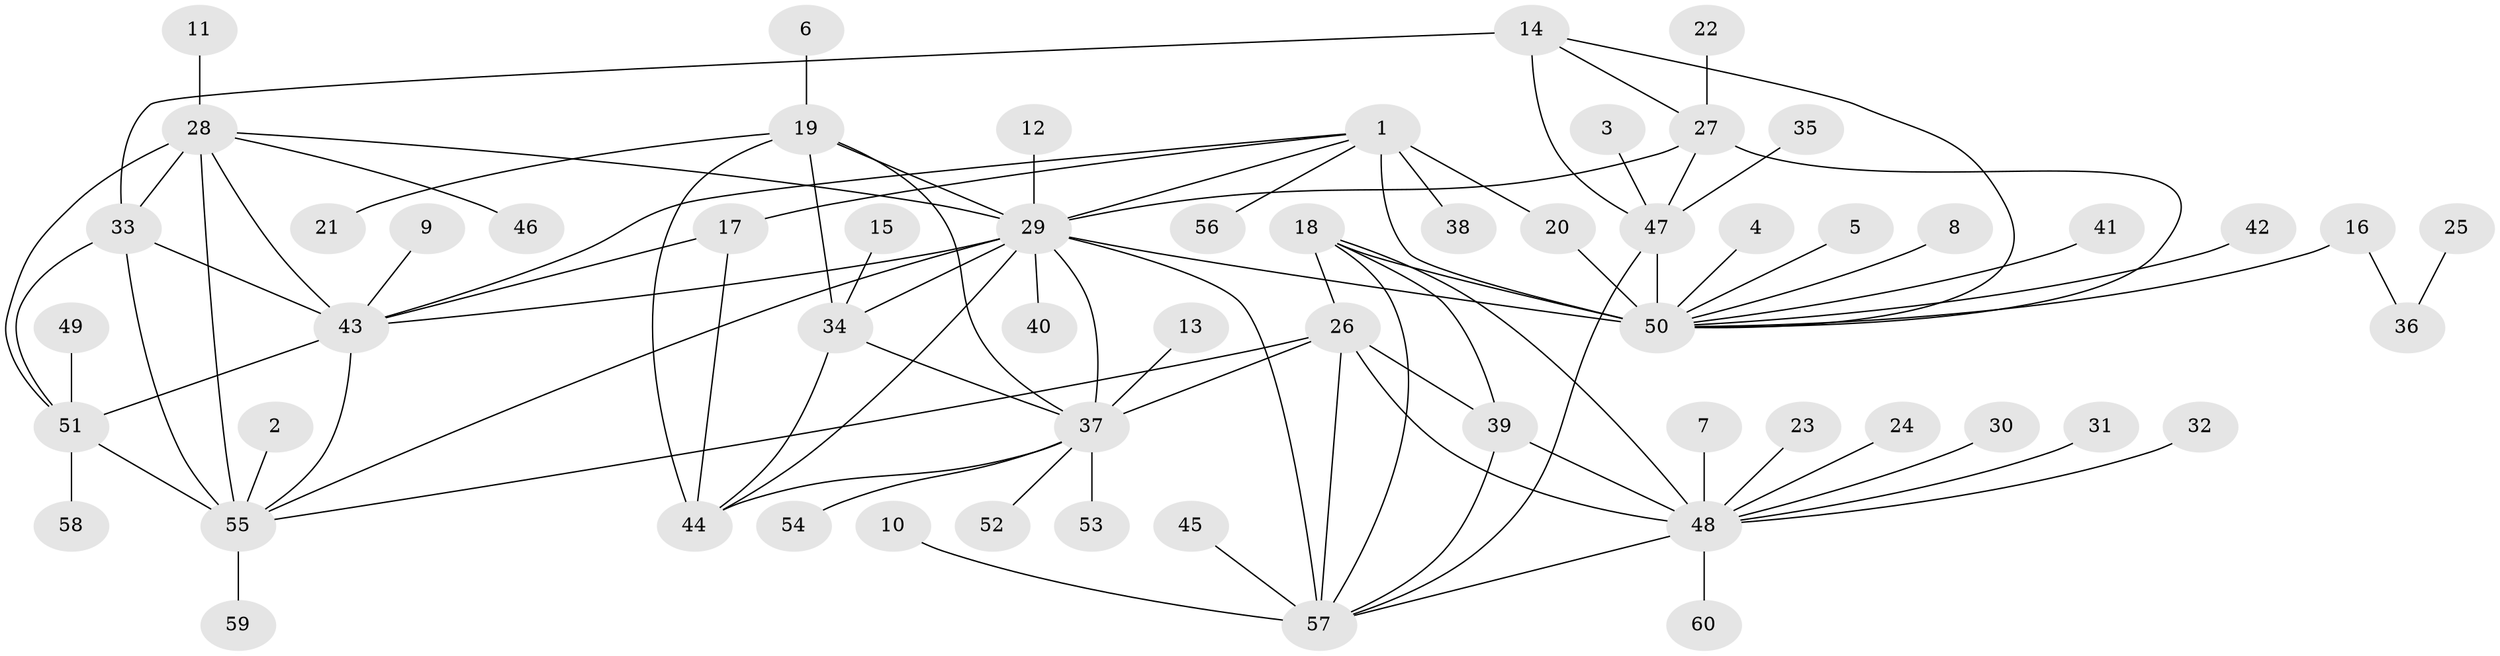 // original degree distribution, {9: 0.041666666666666664, 6: 0.016666666666666666, 5: 0.03333333333333333, 13: 0.008333333333333333, 7: 0.06666666666666667, 8: 0.041666666666666664, 12: 0.008333333333333333, 11: 0.025, 14: 0.008333333333333333, 10: 0.008333333333333333, 1: 0.6, 2: 0.1, 3: 0.041666666666666664}
// Generated by graph-tools (version 1.1) at 2025/26/03/09/25 03:26:44]
// undirected, 60 vertices, 93 edges
graph export_dot {
graph [start="1"]
  node [color=gray90,style=filled];
  1;
  2;
  3;
  4;
  5;
  6;
  7;
  8;
  9;
  10;
  11;
  12;
  13;
  14;
  15;
  16;
  17;
  18;
  19;
  20;
  21;
  22;
  23;
  24;
  25;
  26;
  27;
  28;
  29;
  30;
  31;
  32;
  33;
  34;
  35;
  36;
  37;
  38;
  39;
  40;
  41;
  42;
  43;
  44;
  45;
  46;
  47;
  48;
  49;
  50;
  51;
  52;
  53;
  54;
  55;
  56;
  57;
  58;
  59;
  60;
  1 -- 17 [weight=1.0];
  1 -- 20 [weight=3.0];
  1 -- 29 [weight=1.0];
  1 -- 38 [weight=1.0];
  1 -- 43 [weight=1.0];
  1 -- 50 [weight=6.0];
  1 -- 56 [weight=1.0];
  2 -- 55 [weight=1.0];
  3 -- 47 [weight=1.0];
  4 -- 50 [weight=1.0];
  5 -- 50 [weight=1.0];
  6 -- 19 [weight=1.0];
  7 -- 48 [weight=1.0];
  8 -- 50 [weight=1.0];
  9 -- 43 [weight=1.0];
  10 -- 57 [weight=1.0];
  11 -- 28 [weight=1.0];
  12 -- 29 [weight=1.0];
  13 -- 37 [weight=1.0];
  14 -- 27 [weight=1.0];
  14 -- 33 [weight=1.0];
  14 -- 47 [weight=3.0];
  14 -- 50 [weight=1.0];
  15 -- 34 [weight=1.0];
  16 -- 36 [weight=1.0];
  16 -- 50 [weight=1.0];
  17 -- 43 [weight=1.0];
  17 -- 44 [weight=1.0];
  18 -- 26 [weight=2.0];
  18 -- 39 [weight=1.0];
  18 -- 48 [weight=1.0];
  18 -- 50 [weight=1.0];
  18 -- 57 [weight=1.0];
  19 -- 21 [weight=1.0];
  19 -- 29 [weight=2.0];
  19 -- 34 [weight=2.0];
  19 -- 37 [weight=2.0];
  19 -- 44 [weight=2.0];
  20 -- 50 [weight=2.0];
  22 -- 27 [weight=1.0];
  23 -- 48 [weight=1.0];
  24 -- 48 [weight=1.0];
  25 -- 36 [weight=1.0];
  26 -- 37 [weight=1.0];
  26 -- 39 [weight=2.0];
  26 -- 48 [weight=2.0];
  26 -- 55 [weight=2.0];
  26 -- 57 [weight=2.0];
  27 -- 29 [weight=1.0];
  27 -- 47 [weight=3.0];
  27 -- 50 [weight=1.0];
  28 -- 29 [weight=1.0];
  28 -- 33 [weight=1.0];
  28 -- 43 [weight=1.0];
  28 -- 46 [weight=1.0];
  28 -- 51 [weight=1.0];
  28 -- 55 [weight=2.0];
  29 -- 34 [weight=1.0];
  29 -- 37 [weight=1.0];
  29 -- 40 [weight=1.0];
  29 -- 43 [weight=1.0];
  29 -- 44 [weight=1.0];
  29 -- 50 [weight=1.0];
  29 -- 55 [weight=1.0];
  29 -- 57 [weight=1.0];
  30 -- 48 [weight=1.0];
  31 -- 48 [weight=1.0];
  32 -- 48 [weight=1.0];
  33 -- 43 [weight=1.0];
  33 -- 51 [weight=1.0];
  33 -- 55 [weight=2.0];
  34 -- 37 [weight=1.0];
  34 -- 44 [weight=1.0];
  35 -- 47 [weight=1.0];
  37 -- 44 [weight=1.0];
  37 -- 52 [weight=1.0];
  37 -- 53 [weight=1.0];
  37 -- 54 [weight=1.0];
  39 -- 48 [weight=1.0];
  39 -- 57 [weight=1.0];
  41 -- 50 [weight=1.0];
  42 -- 50 [weight=1.0];
  43 -- 51 [weight=1.0];
  43 -- 55 [weight=2.0];
  45 -- 57 [weight=1.0];
  47 -- 50 [weight=3.0];
  47 -- 57 [weight=1.0];
  48 -- 57 [weight=1.0];
  48 -- 60 [weight=1.0];
  49 -- 51 [weight=1.0];
  51 -- 55 [weight=2.0];
  51 -- 58 [weight=1.0];
  55 -- 59 [weight=1.0];
}
